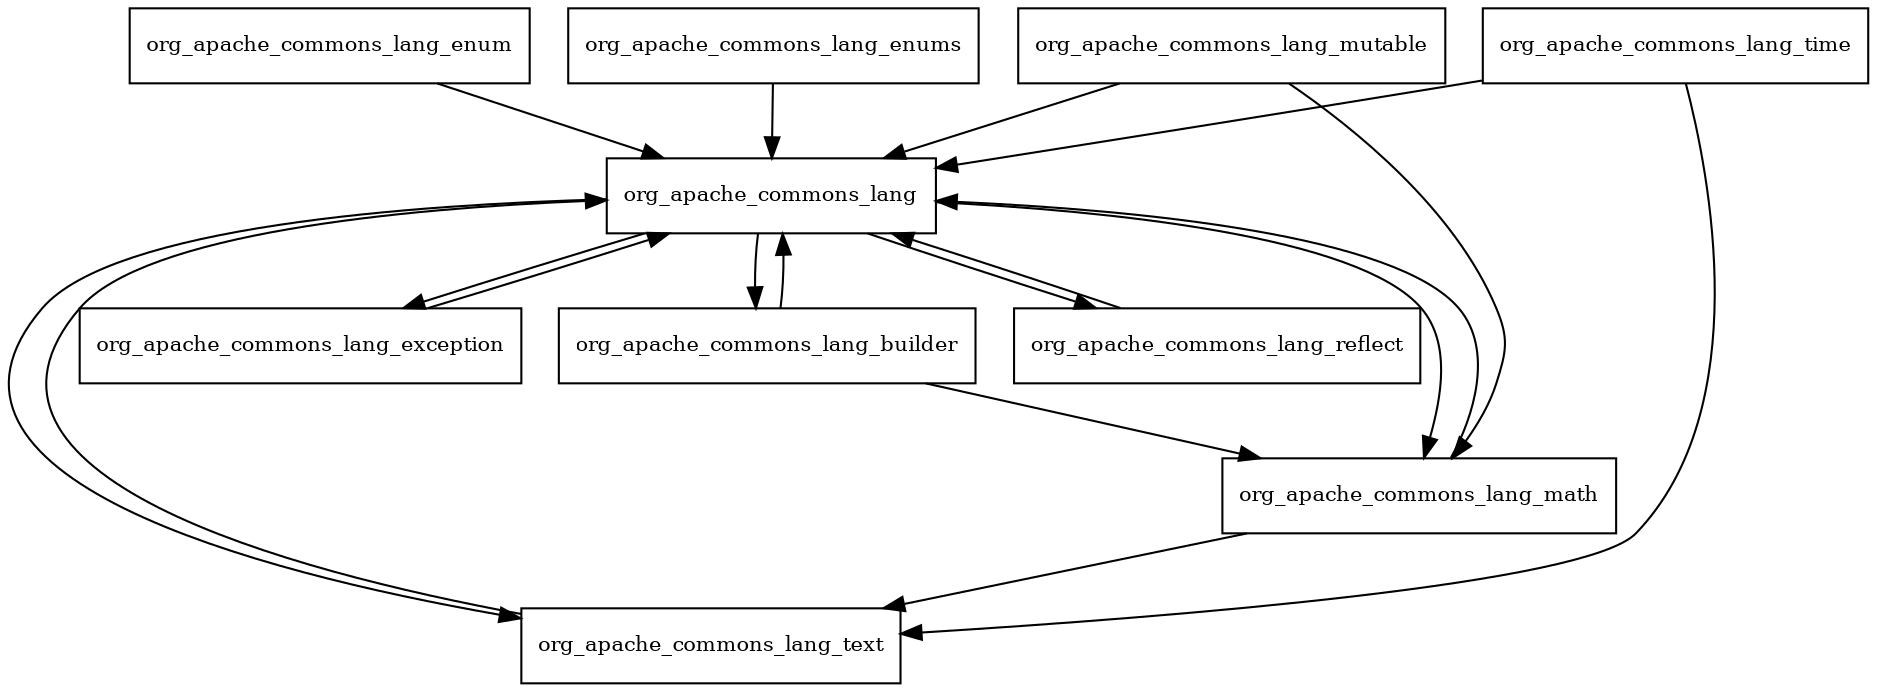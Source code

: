 digraph commons_lang_2_6_redhat_3_package_dependencies {
  node [shape = box, fontsize=10.0];
  org_apache_commons_lang -> org_apache_commons_lang_builder;
  org_apache_commons_lang -> org_apache_commons_lang_exception;
  org_apache_commons_lang -> org_apache_commons_lang_math;
  org_apache_commons_lang -> org_apache_commons_lang_reflect;
  org_apache_commons_lang -> org_apache_commons_lang_text;
  org_apache_commons_lang_builder -> org_apache_commons_lang;
  org_apache_commons_lang_builder -> org_apache_commons_lang_math;
  org_apache_commons_lang_enum -> org_apache_commons_lang;
  org_apache_commons_lang_enums -> org_apache_commons_lang;
  org_apache_commons_lang_exception -> org_apache_commons_lang;
  org_apache_commons_lang_math -> org_apache_commons_lang;
  org_apache_commons_lang_math -> org_apache_commons_lang_text;
  org_apache_commons_lang_mutable -> org_apache_commons_lang;
  org_apache_commons_lang_mutable -> org_apache_commons_lang_math;
  org_apache_commons_lang_reflect -> org_apache_commons_lang;
  org_apache_commons_lang_text -> org_apache_commons_lang;
  org_apache_commons_lang_time -> org_apache_commons_lang;
  org_apache_commons_lang_time -> org_apache_commons_lang_text;
}
